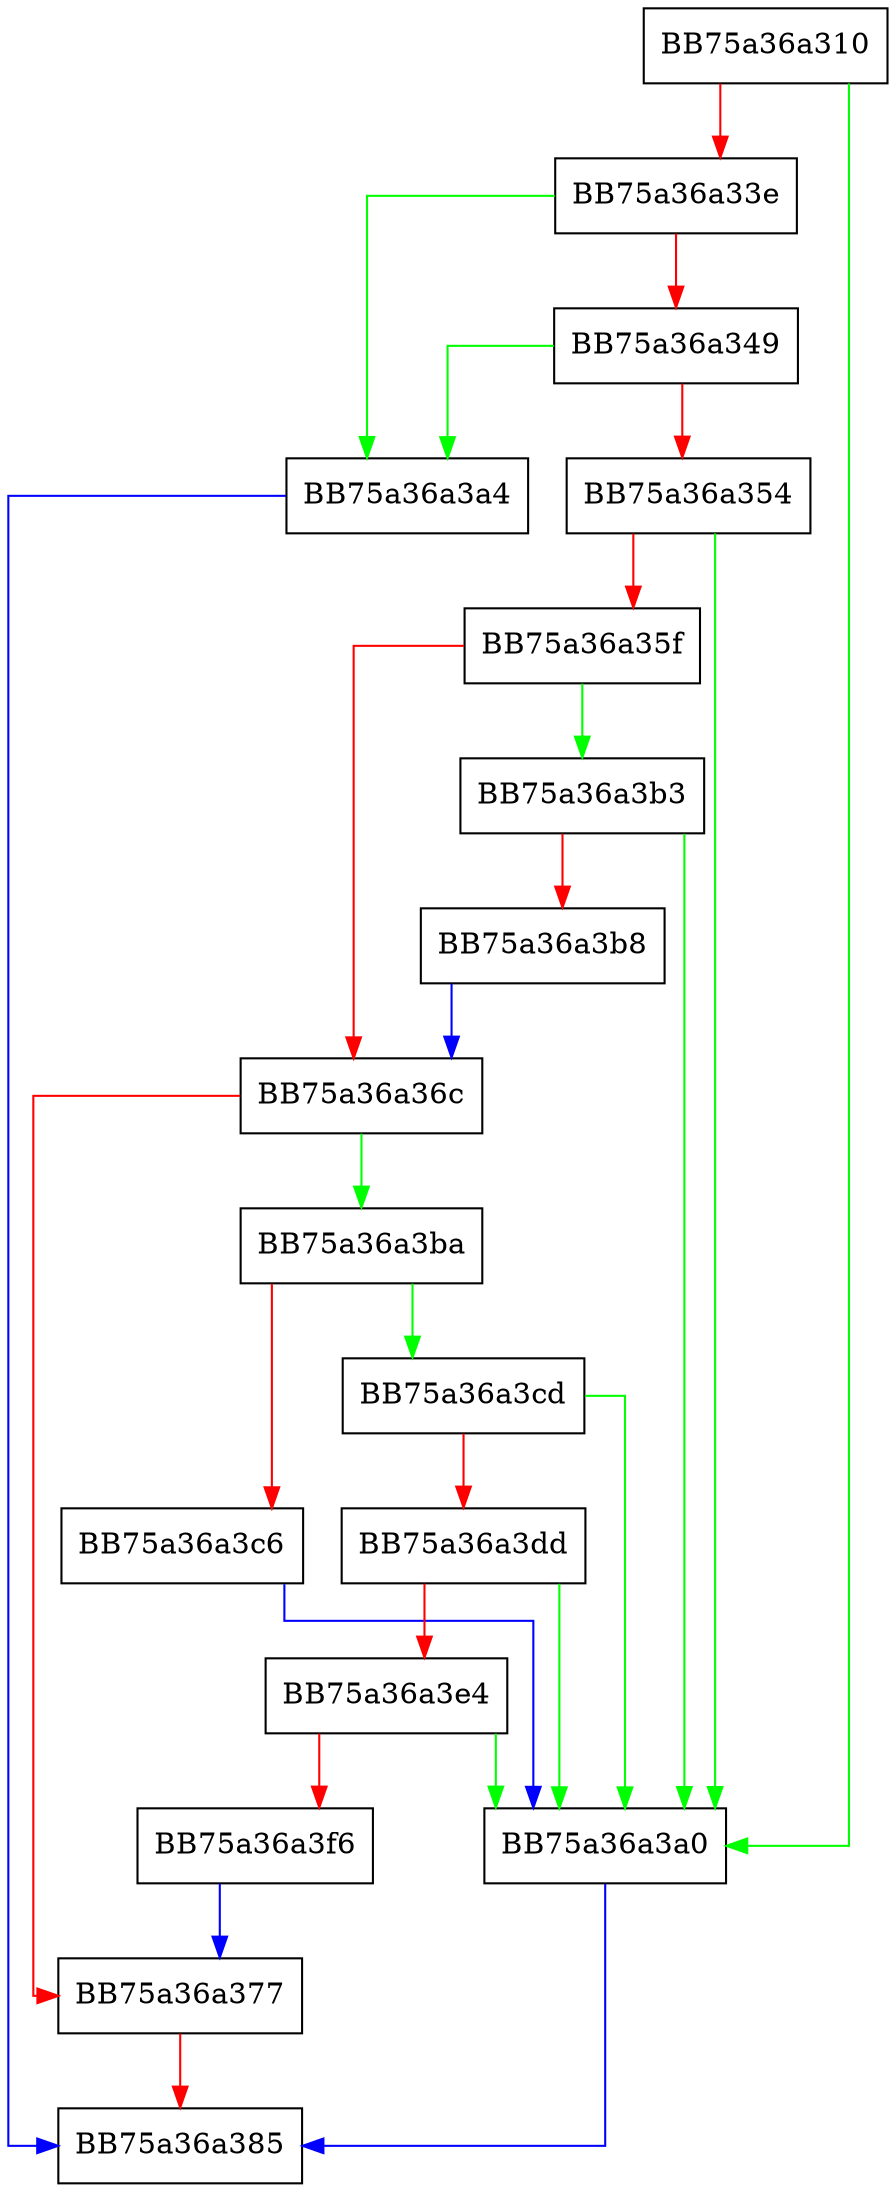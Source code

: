 digraph get_threat_match_level {
  node [shape="box"];
  graph [splines=ortho];
  BB75a36a310 -> BB75a36a3a0 [color="green"];
  BB75a36a310 -> BB75a36a33e [color="red"];
  BB75a36a33e -> BB75a36a3a4 [color="green"];
  BB75a36a33e -> BB75a36a349 [color="red"];
  BB75a36a349 -> BB75a36a3a4 [color="green"];
  BB75a36a349 -> BB75a36a354 [color="red"];
  BB75a36a354 -> BB75a36a3a0 [color="green"];
  BB75a36a354 -> BB75a36a35f [color="red"];
  BB75a36a35f -> BB75a36a3b3 [color="green"];
  BB75a36a35f -> BB75a36a36c [color="red"];
  BB75a36a36c -> BB75a36a3ba [color="green"];
  BB75a36a36c -> BB75a36a377 [color="red"];
  BB75a36a377 -> BB75a36a385 [color="red"];
  BB75a36a3a0 -> BB75a36a385 [color="blue"];
  BB75a36a3a4 -> BB75a36a385 [color="blue"];
  BB75a36a3b3 -> BB75a36a3a0 [color="green"];
  BB75a36a3b3 -> BB75a36a3b8 [color="red"];
  BB75a36a3b8 -> BB75a36a36c [color="blue"];
  BB75a36a3ba -> BB75a36a3cd [color="green"];
  BB75a36a3ba -> BB75a36a3c6 [color="red"];
  BB75a36a3c6 -> BB75a36a3a0 [color="blue"];
  BB75a36a3cd -> BB75a36a3a0 [color="green"];
  BB75a36a3cd -> BB75a36a3dd [color="red"];
  BB75a36a3dd -> BB75a36a3a0 [color="green"];
  BB75a36a3dd -> BB75a36a3e4 [color="red"];
  BB75a36a3e4 -> BB75a36a3a0 [color="green"];
  BB75a36a3e4 -> BB75a36a3f6 [color="red"];
  BB75a36a3f6 -> BB75a36a377 [color="blue"];
}
